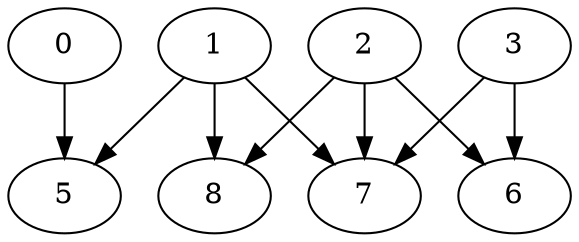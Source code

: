 digraph {
    2 -> 7;
    1 -> 5;
    3 -> 7;
    1 -> 8;
    1 -> 7;
    2 -> 6;
    0 -> 5;
    3 -> 6;
    2 -> 8;
}